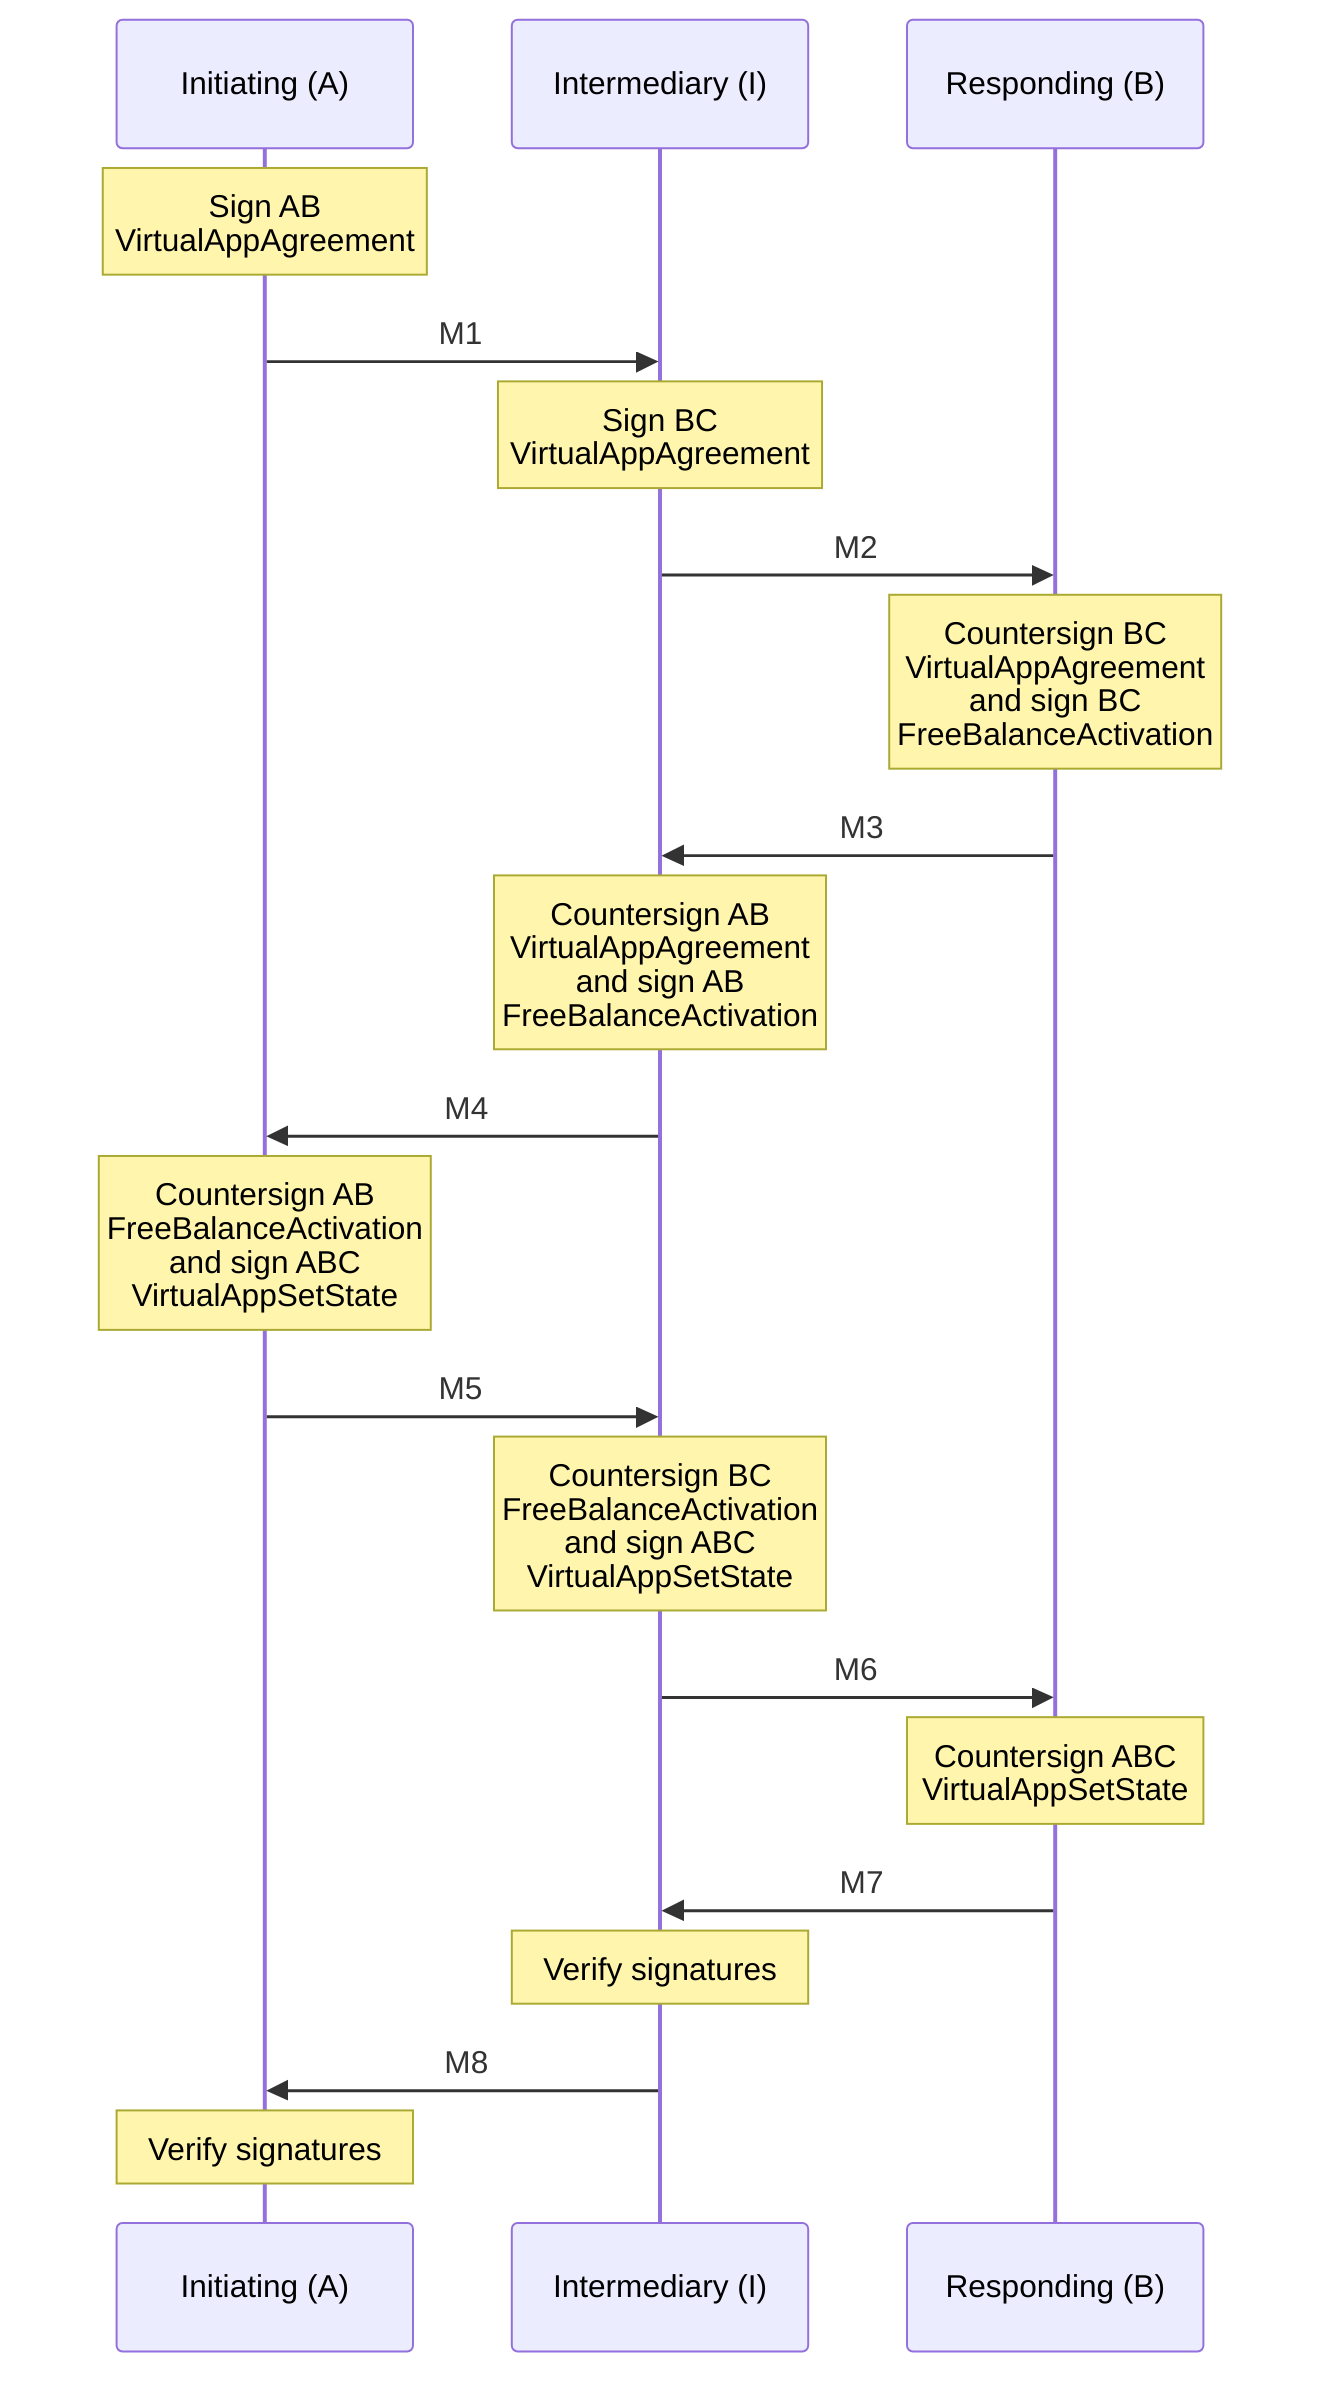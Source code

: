 sequenceDiagram

  participant A as Initiating (A)
  participant I as Intermediary (I)
  participant B as Responding (B)

  Note over A: Sign AB <br> VirtualAppAgreement

  A->>I: M1

  Note over I: Sign BC <br> VirtualAppAgreement

  I->>B: M2

  Note over B: Countersign BC <br> VirtualAppAgreement <br> and sign BC <br> FreeBalanceActivation

  B->>I: M3

  Note over I: Countersign AB <br> VirtualAppAgreement <br> and sign AB <br> FreeBalanceActivation

  I->>A: M4

  Note over A: Countersign AB <br> FreeBalanceActivation <br> and sign ABC <br> VirtualAppSetState

  A->>I: M5

  Note over I: Countersign BC <br> FreeBalanceActivation <br> and sign ABC <br> VirtualAppSetState

  I->>B: M6

  Note over B: Countersign ABC <br> VirtualAppSetState

  B->>I: M7

  Note over I: Verify signatures

  I->>A: M8

  Note over A: Verify signatures